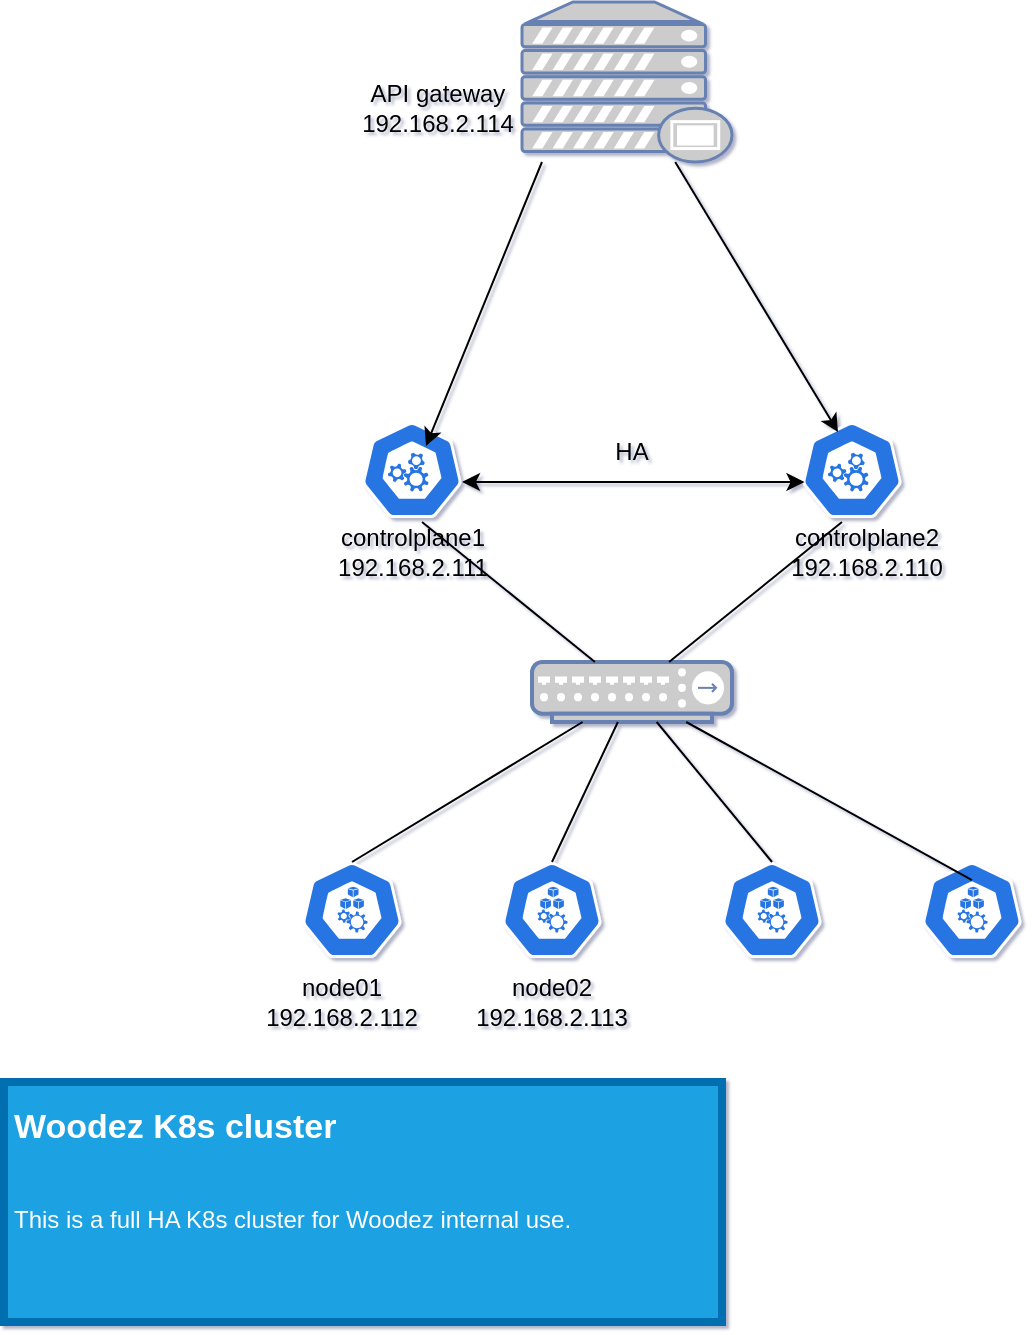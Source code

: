 <mxfile>
    <diagram id="tXOdMApWG2Byy9LG1Rhh" name="Page-1">
        <mxGraphModel dx="490" dy="547" grid="1" gridSize="10" guides="1" tooltips="1" connect="1" arrows="1" fold="1" page="1" pageScale="1" pageWidth="850" pageHeight="1100" math="0" shadow="1">
            <root>
                <mxCell id="0"/>
                <mxCell id="1" parent="0"/>
                <mxCell id="3" value="" style="fontColor=#0066CC;verticalAlign=top;verticalLabelPosition=bottom;labelPosition=center;align=center;html=1;outlineConnect=0;fillColor=#CCCCCC;strokeColor=#6881B3;gradientColor=none;gradientDirection=north;strokeWidth=2;shape=mxgraph.networks.proxy_server;" parent="1" vertex="1">
                    <mxGeometry x="300" y="120" width="105" height="80" as="geometry"/>
                </mxCell>
                <mxCell id="4" value="" style="sketch=0;html=1;dashed=0;whitespace=wrap;fillColor=#2875E2;strokeColor=#ffffff;points=[[0.005,0.63,0],[0.1,0.2,0],[0.9,0.2,0],[0.5,0,0],[0.995,0.63,0],[0.72,0.99,0],[0.5,1,0],[0.28,0.99,0]];verticalLabelPosition=bottom;align=center;verticalAlign=top;shape=mxgraph.kubernetes.icon;prIcon=master" parent="1" vertex="1">
                    <mxGeometry x="220" y="330" width="50" height="48" as="geometry"/>
                </mxCell>
                <mxCell id="5" value="" style="sketch=0;html=1;dashed=0;whitespace=wrap;fillColor=#2875E2;strokeColor=#ffffff;points=[[0.005,0.63,0],[0.1,0.2,0],[0.9,0.2,0],[0.5,0,0],[0.995,0.63,0],[0.72,0.99,0],[0.5,1,0],[0.28,0.99,0]];verticalLabelPosition=bottom;align=center;verticalAlign=top;shape=mxgraph.kubernetes.icon;prIcon=master" parent="1" vertex="1">
                    <mxGeometry x="440" y="330" width="50" height="48" as="geometry"/>
                </mxCell>
                <mxCell id="9" value="" style="endArrow=classic;html=1;exitX=0.095;exitY=1;exitDx=0;exitDy=0;exitPerimeter=0;entryX=0.64;entryY=0.25;entryDx=0;entryDy=0;entryPerimeter=0;" parent="1" source="3" target="4" edge="1">
                    <mxGeometry relative="1" as="geometry">
                        <mxPoint x="530" y="350" as="sourcePoint"/>
                        <mxPoint x="630" y="350" as="targetPoint"/>
                        <Array as="points"/>
                    </mxGeometry>
                </mxCell>
                <mxCell id="11" value="" style="endArrow=classic;html=1;entryX=0.36;entryY=0.104;entryDx=0;entryDy=0;entryPerimeter=0;" parent="1" source="3" target="5" edge="1">
                    <mxGeometry relative="1" as="geometry">
                        <mxPoint x="530" y="350" as="sourcePoint"/>
                        <mxPoint x="630" y="350" as="targetPoint"/>
                    </mxGeometry>
                </mxCell>
                <mxCell id="14" value="controlplane1&lt;br&gt;192.168.2.111" style="text;html=1;strokeColor=none;fillColor=none;align=center;verticalAlign=middle;whiteSpace=wrap;rounded=0;" parent="1" vertex="1">
                    <mxGeometry x="182.5" y="360" width="125" height="70" as="geometry"/>
                </mxCell>
                <mxCell id="15" value="controlplane2&lt;br&gt;192.168.2.110" style="text;html=1;strokeColor=none;fillColor=none;align=center;verticalAlign=middle;whiteSpace=wrap;rounded=0;" parent="1" vertex="1">
                    <mxGeometry x="410" y="360" width="125" height="70" as="geometry"/>
                </mxCell>
                <mxCell id="16" value="" style="endArrow=classic;startArrow=classic;html=1;entryX=0.25;entryY=0;entryDx=0;entryDy=0;" parent="1" target="15" edge="1">
                    <mxGeometry width="50" height="50" relative="1" as="geometry">
                        <mxPoint x="270" y="360" as="sourcePoint"/>
                        <mxPoint x="380" y="350" as="targetPoint"/>
                    </mxGeometry>
                </mxCell>
                <mxCell id="17" value="" style="fontColor=#0066CC;verticalAlign=top;verticalLabelPosition=bottom;labelPosition=center;align=center;html=1;outlineConnect=0;fillColor=#CCCCCC;strokeColor=#6881B3;gradientColor=none;gradientDirection=north;strokeWidth=2;shape=mxgraph.networks.hub;" parent="1" vertex="1">
                    <mxGeometry x="305" y="450" width="100" height="30" as="geometry"/>
                </mxCell>
                <mxCell id="18" value="" style="endArrow=none;html=1;entryX=0.4;entryY=0.286;entryDx=0;entryDy=0;entryPerimeter=0;" parent="1" source="17" target="15" edge="1">
                    <mxGeometry width="50" height="50" relative="1" as="geometry">
                        <mxPoint x="510" y="560" as="sourcePoint"/>
                        <mxPoint x="560" y="510" as="targetPoint"/>
                    </mxGeometry>
                </mxCell>
                <mxCell id="19" value="" style="endArrow=none;html=1;entryX=0.54;entryY=0.286;entryDx=0;entryDy=0;entryPerimeter=0;" parent="1" source="17" target="14" edge="1">
                    <mxGeometry width="50" height="50" relative="1" as="geometry">
                        <mxPoint x="510" y="560" as="sourcePoint"/>
                        <mxPoint x="560" y="510" as="targetPoint"/>
                        <Array as="points"/>
                    </mxGeometry>
                </mxCell>
                <mxCell id="20" value="" style="sketch=0;html=1;dashed=0;whitespace=wrap;fillColor=#2875E2;strokeColor=#ffffff;points=[[0.005,0.63,0],[0.1,0.2,0],[0.9,0.2,0],[0.5,0,0],[0.995,0.63,0],[0.72,0.99,0],[0.5,1,0],[0.28,0.99,0]];verticalLabelPosition=bottom;align=center;verticalAlign=top;shape=mxgraph.kubernetes.icon;prIcon=node" parent="1" vertex="1">
                    <mxGeometry x="190" y="550" width="50" height="48" as="geometry"/>
                </mxCell>
                <mxCell id="21" value="" style="sketch=0;html=1;dashed=0;whitespace=wrap;fillColor=#2875E2;strokeColor=#ffffff;points=[[0.005,0.63,0],[0.1,0.2,0],[0.9,0.2,0],[0.5,0,0],[0.995,0.63,0],[0.72,0.99,0],[0.5,1,0],[0.28,0.99,0]];verticalLabelPosition=bottom;align=center;verticalAlign=top;shape=mxgraph.kubernetes.icon;prIcon=node" parent="1" vertex="1">
                    <mxGeometry x="290" y="550" width="50" height="48" as="geometry"/>
                </mxCell>
                <mxCell id="22" value="" style="sketch=0;html=1;dashed=0;whitespace=wrap;fillColor=#2875E2;strokeColor=#ffffff;points=[[0.005,0.63,0],[0.1,0.2,0],[0.9,0.2,0],[0.5,0,0],[0.995,0.63,0],[0.72,0.99,0],[0.5,1,0],[0.28,0.99,0]];verticalLabelPosition=bottom;align=center;verticalAlign=top;shape=mxgraph.kubernetes.icon;prIcon=node" parent="1" vertex="1">
                    <mxGeometry x="400" y="550" width="50" height="48" as="geometry"/>
                </mxCell>
                <mxCell id="23" value="" style="sketch=0;html=1;dashed=0;whitespace=wrap;fillColor=#2875E2;strokeColor=#ffffff;points=[[0.005,0.63,0],[0.1,0.2,0],[0.9,0.2,0],[0.5,0,0],[0.995,0.63,0],[0.72,0.99,0],[0.5,1,0],[0.28,0.99,0]];verticalLabelPosition=bottom;align=center;verticalAlign=top;shape=mxgraph.kubernetes.icon;prIcon=node" parent="1" vertex="1">
                    <mxGeometry x="500" y="550" width="50" height="48" as="geometry"/>
                </mxCell>
                <mxCell id="24" value="node01&lt;br&gt;192.168.2.112" style="text;html=1;strokeColor=none;fillColor=none;align=center;verticalAlign=middle;whiteSpace=wrap;rounded=0;" parent="1" vertex="1">
                    <mxGeometry x="160" y="590" width="100" height="60" as="geometry"/>
                </mxCell>
                <mxCell id="25" value="node02&lt;br&gt;192.168.2.113" style="text;html=1;strokeColor=none;fillColor=none;align=center;verticalAlign=middle;whiteSpace=wrap;rounded=0;" parent="1" vertex="1">
                    <mxGeometry x="265" y="590" width="100" height="60" as="geometry"/>
                </mxCell>
                <mxCell id="26" value="API gateway&lt;br&gt;192.168.2.114" style="text;html=1;strokeColor=none;fillColor=none;align=center;verticalAlign=middle;whiteSpace=wrap;rounded=0;" parent="1" vertex="1">
                    <mxGeometry x="182.5" y="145" width="150" height="55" as="geometry"/>
                </mxCell>
                <mxCell id="30" value="" style="endArrow=none;html=1;exitX=0.5;exitY=0.188;exitDx=0;exitDy=0;exitPerimeter=0;" parent="1" source="23" target="17" edge="1">
                    <mxGeometry width="50" height="50" relative="1" as="geometry">
                        <mxPoint x="510" y="550" as="sourcePoint"/>
                        <mxPoint x="560" y="500" as="targetPoint"/>
                    </mxGeometry>
                </mxCell>
                <mxCell id="31" value="" style="endArrow=none;html=1;exitX=0.5;exitY=0;exitDx=0;exitDy=0;exitPerimeter=0;" parent="1" source="22" target="17" edge="1">
                    <mxGeometry width="50" height="50" relative="1" as="geometry">
                        <mxPoint x="510" y="550" as="sourcePoint"/>
                        <mxPoint x="560" y="500" as="targetPoint"/>
                        <Array as="points"/>
                    </mxGeometry>
                </mxCell>
                <mxCell id="32" value="" style="endArrow=none;html=1;exitX=0.5;exitY=0;exitDx=0;exitDy=0;exitPerimeter=0;" parent="1" source="21" target="17" edge="1">
                    <mxGeometry width="50" height="50" relative="1" as="geometry">
                        <mxPoint x="510" y="550" as="sourcePoint"/>
                        <mxPoint x="560" y="500" as="targetPoint"/>
                    </mxGeometry>
                </mxCell>
                <mxCell id="33" value="" style="endArrow=none;html=1;exitX=0.5;exitY=0;exitDx=0;exitDy=0;exitPerimeter=0;" parent="1" source="20" target="17" edge="1">
                    <mxGeometry width="50" height="50" relative="1" as="geometry">
                        <mxPoint x="510" y="550" as="sourcePoint"/>
                        <mxPoint x="560" y="500" as="targetPoint"/>
                    </mxGeometry>
                </mxCell>
                <mxCell id="34" value="&lt;h1&gt;&lt;span style=&quot;background-color: initial;&quot;&gt;&lt;font style=&quot;font-size: 17px;&quot;&gt;Woodez K8s cluster&lt;/font&gt;&lt;/span&gt;&lt;/h1&gt;&lt;h1&gt;&lt;span style=&quot;font-size: 12px; font-weight: normal;&quot;&gt;This is a full HA K8s cluster for Woodez internal use.&amp;nbsp;&lt;/span&gt;&lt;/h1&gt;&lt;div&gt;&lt;span style=&quot;font-size: 12px; font-weight: 400;&quot;&gt;&lt;br&gt;&lt;/span&gt;&lt;/div&gt;" style="text;html=1;strokeColor=#006EAF;fillColor=#1ba1e2;spacing=5;spacingTop=-20;whiteSpace=wrap;overflow=hidden;rounded=0;strokeWidth=4;fontColor=#ffffff;" parent="1" vertex="1">
                    <mxGeometry x="41" y="660" width="359" height="120" as="geometry"/>
                </mxCell>
                <mxCell id="35" value="HA" style="text;html=1;strokeColor=none;fillColor=none;align=center;verticalAlign=middle;whiteSpace=wrap;rounded=0;" parent="1" vertex="1">
                    <mxGeometry x="325" y="330" width="60" height="30" as="geometry"/>
                </mxCell>
            </root>
        </mxGraphModel>
    </diagram>
</mxfile>